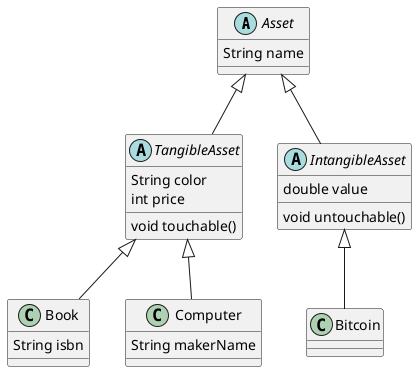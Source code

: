 @startuml
abstract class Asset {
    String name
}

abstract class TangibleAsset extends Asset {
    String color
    int price
    void touchable()
}

abstract class IntangibleAsset extends Asset {
    double value
    void untouchable()
}

class Bitcoin extends IntangibleAsset {

}

class Book extends TangibleAsset{
    String isbn
}

class Computer extends TangibleAsset{
    String makerName
}
@enduml